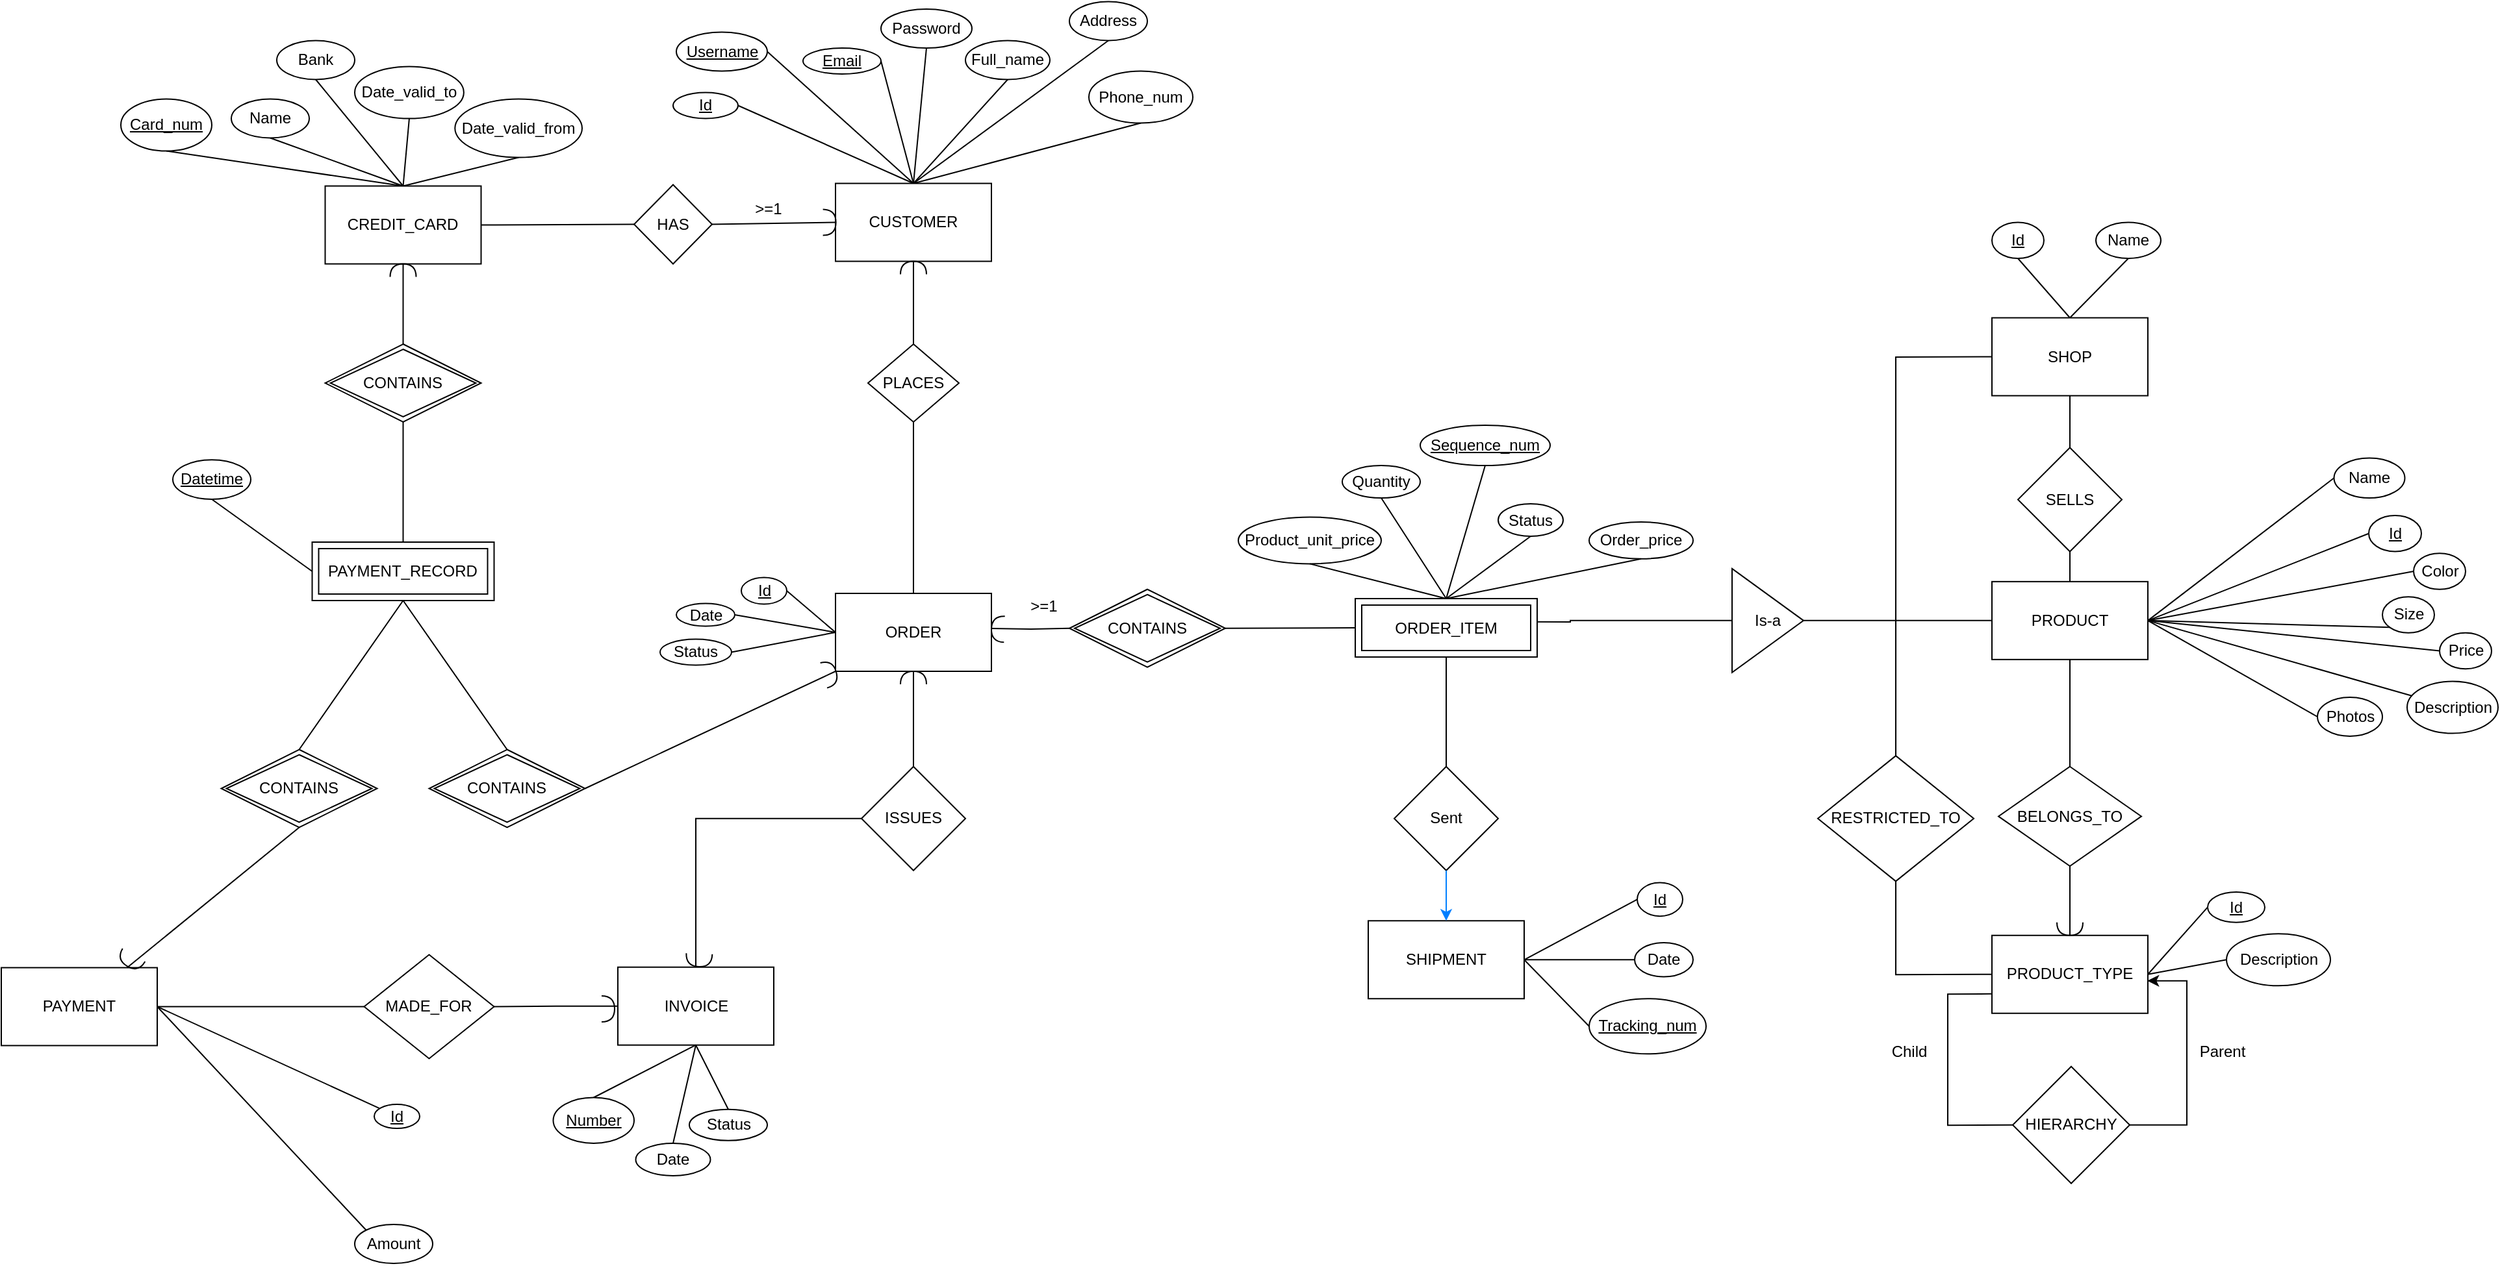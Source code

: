 <mxfile version="15.1.0" type="github">
  <diagram name="Page-1" id="e7e014a7-5840-1c2e-5031-d8a46d1fe8dd">
    <mxGraphModel dx="2207" dy="547" grid="1" gridSize="10" guides="1" tooltips="1" connect="1" arrows="1" fold="1" page="1" pageScale="1" pageWidth="1169" pageHeight="826" background="none" math="0" shadow="0">
      <root>
        <mxCell id="0" />
        <mxCell id="1" parent="0" />
        <mxCell id="rf6OLHSVhCsBGT3hQJzp-183" style="edgeStyle=none;orthogonalLoop=1;jettySize=auto;html=1;exitX=0.5;exitY=0;exitDx=0;exitDy=0;entryX=0.5;entryY=1;entryDx=0;entryDy=0;endArrow=none;" parent="1" source="rf6OLHSVhCsBGT3hQJzp-190" target="rf6OLHSVhCsBGT3hQJzp-280" edge="1">
          <mxGeometry relative="1" as="geometry" />
        </mxCell>
        <mxCell id="rf6OLHSVhCsBGT3hQJzp-184" style="edgeStyle=none;orthogonalLoop=1;jettySize=auto;html=1;exitX=0.5;exitY=0;exitDx=0;exitDy=0;entryX=0.5;entryY=1;entryDx=0;entryDy=0;endArrow=none;" parent="1" source="rf6OLHSVhCsBGT3hQJzp-190" target="rf6OLHSVhCsBGT3hQJzp-281" edge="1">
          <mxGeometry relative="1" as="geometry" />
        </mxCell>
        <mxCell id="rf6OLHSVhCsBGT3hQJzp-185" style="edgeStyle=none;orthogonalLoop=1;jettySize=auto;html=1;exitX=0.5;exitY=0;exitDx=0;exitDy=0;entryX=1;entryY=0.5;entryDx=0;entryDy=0;endArrow=none;" parent="1" source="rf6OLHSVhCsBGT3hQJzp-190" target="rf6OLHSVhCsBGT3hQJzp-223" edge="1">
          <mxGeometry relative="1" as="geometry" />
        </mxCell>
        <mxCell id="rf6OLHSVhCsBGT3hQJzp-186" style="edgeStyle=none;orthogonalLoop=1;jettySize=auto;html=1;exitX=0.5;exitY=0;exitDx=0;exitDy=0;entryX=1;entryY=0.5;entryDx=0;entryDy=0;endArrow=none;" parent="1" source="rf6OLHSVhCsBGT3hQJzp-190" target="rf6OLHSVhCsBGT3hQJzp-222" edge="1">
          <mxGeometry relative="1" as="geometry" />
        </mxCell>
        <mxCell id="rf6OLHSVhCsBGT3hQJzp-187" style="edgeStyle=none;orthogonalLoop=1;jettySize=auto;html=1;exitX=0.5;exitY=0;exitDx=0;exitDy=0;entryX=0.5;entryY=1;entryDx=0;entryDy=0;endArrow=none;" parent="1" source="rf6OLHSVhCsBGT3hQJzp-190" target="rf6OLHSVhCsBGT3hQJzp-282" edge="1">
          <mxGeometry relative="1" as="geometry" />
        </mxCell>
        <mxCell id="rf6OLHSVhCsBGT3hQJzp-188" style="edgeStyle=none;orthogonalLoop=1;jettySize=auto;html=1;exitX=0.5;exitY=0;exitDx=0;exitDy=0;entryX=1;entryY=0.5;entryDx=0;entryDy=0;endArrow=none;" parent="1" source="rf6OLHSVhCsBGT3hQJzp-190" target="rf6OLHSVhCsBGT3hQJzp-198" edge="1">
          <mxGeometry relative="1" as="geometry" />
        </mxCell>
        <mxCell id="rf6OLHSVhCsBGT3hQJzp-189" style="edgeStyle=none;orthogonalLoop=1;jettySize=auto;html=1;exitX=0.5;exitY=0;exitDx=0;exitDy=0;entryX=0.5;entryY=1;entryDx=0;entryDy=0;endArrow=none;" parent="1" source="rf6OLHSVhCsBGT3hQJzp-190" target="rf6OLHSVhCsBGT3hQJzp-279" edge="1">
          <mxGeometry relative="1" as="geometry" />
        </mxCell>
        <mxCell id="rf6OLHSVhCsBGT3hQJzp-190" value="CUSTOMER" style="rounded=0;whiteSpace=wrap;html=1;" parent="1" vertex="1">
          <mxGeometry x="-40" y="164.25" width="120" height="60" as="geometry" />
        </mxCell>
        <mxCell id="rf6OLHSVhCsBGT3hQJzp-191" style="edgeStyle=none;orthogonalLoop=1;jettySize=auto;html=1;exitX=0;exitY=0.5;exitDx=0;exitDy=0;entryX=1;entryY=0.5;entryDx=0;entryDy=0;endArrow=none;" parent="1" source="rf6OLHSVhCsBGT3hQJzp-192" target="rf6OLHSVhCsBGT3hQJzp-197" edge="1">
          <mxGeometry relative="1" as="geometry" />
        </mxCell>
        <mxCell id="rf6OLHSVhCsBGT3hQJzp-192" value="HAS" style="rhombus;whiteSpace=wrap;html=1;" parent="1" vertex="1">
          <mxGeometry x="-195" y="165.25" width="60" height="61" as="geometry" />
        </mxCell>
        <mxCell id="rf6OLHSVhCsBGT3hQJzp-193" style="edgeStyle=none;orthogonalLoop=1;jettySize=auto;html=1;exitX=0.5;exitY=0;exitDx=0;exitDy=0;entryX=0.5;entryY=1;entryDx=0;entryDy=0;endArrow=none;" parent="1" source="rf6OLHSVhCsBGT3hQJzp-197" target="rf6OLHSVhCsBGT3hQJzp-225" edge="1">
          <mxGeometry relative="1" as="geometry" />
        </mxCell>
        <mxCell id="rf6OLHSVhCsBGT3hQJzp-194" style="edgeStyle=none;orthogonalLoop=1;jettySize=auto;html=1;exitX=0.5;exitY=0;exitDx=0;exitDy=0;entryX=0.5;entryY=1;entryDx=0;entryDy=0;endArrow=none;" parent="1" source="rf6OLHSVhCsBGT3hQJzp-197" target="rf6OLHSVhCsBGT3hQJzp-224" edge="1">
          <mxGeometry relative="1" as="geometry" />
        </mxCell>
        <mxCell id="rf6OLHSVhCsBGT3hQJzp-195" style="edgeStyle=none;orthogonalLoop=1;jettySize=auto;html=1;exitX=0.5;exitY=0;exitDx=0;exitDy=0;entryX=0.5;entryY=1;entryDx=0;entryDy=0;endArrow=none;" parent="1" source="rf6OLHSVhCsBGT3hQJzp-197" target="rf6OLHSVhCsBGT3hQJzp-346" edge="1">
          <mxGeometry relative="1" as="geometry" />
        </mxCell>
        <mxCell id="rf6OLHSVhCsBGT3hQJzp-197" value="CREDIT_CARD" style="rounded=0;whiteSpace=wrap;html=1;" parent="1" vertex="1">
          <mxGeometry x="-432.75" y="166.25" width="120" height="60" as="geometry" />
        </mxCell>
        <mxCell id="rf6OLHSVhCsBGT3hQJzp-198" value="&lt;u&gt;Id&lt;/u&gt;" style="ellipse;whiteSpace=wrap;html=1;" parent="1" vertex="1">
          <mxGeometry x="-165" y="94.25" width="50" height="20" as="geometry" />
        </mxCell>
        <mxCell id="rf6OLHSVhCsBGT3hQJzp-199" style="edgeStyle=none;orthogonalLoop=1;jettySize=auto;html=1;exitX=1;exitY=0.5;exitDx=0;exitDy=0;entryX=0;entryY=0.5;entryDx=0;entryDy=0;endArrow=none;" parent="1" source="rf6OLHSVhCsBGT3hQJzp-202" target="rf6OLHSVhCsBGT3hQJzp-291" edge="1">
          <mxGeometry relative="1" as="geometry" />
        </mxCell>
        <mxCell id="rf6OLHSVhCsBGT3hQJzp-200" style="edgeStyle=none;rounded=0;orthogonalLoop=1;jettySize=auto;html=1;exitX=0.5;exitY=1;exitDx=0;exitDy=0;entryX=0.5;entryY=0;entryDx=0;entryDy=0;endArrow=none;" parent="1" source="rf6OLHSVhCsBGT3hQJzp-202" target="rf6OLHSVhCsBGT3hQJzp-210" edge="1">
          <mxGeometry relative="1" as="geometry" />
        </mxCell>
        <mxCell id="rf6OLHSVhCsBGT3hQJzp-202" value="PRODUCT" style="rounded=0;whiteSpace=wrap;html=1;" parent="1" vertex="1">
          <mxGeometry x="850" y="470.92" width="120" height="60" as="geometry" />
        </mxCell>
        <mxCell id="rf6OLHSVhCsBGT3hQJzp-203" style="edgeStyle=none;rounded=0;orthogonalLoop=1;jettySize=auto;html=1;exitX=0;exitY=0.5;exitDx=0;exitDy=0;entryX=0.5;entryY=0;entryDx=0;entryDy=0;endArrow=none;" parent="1" source="rf6OLHSVhCsBGT3hQJzp-206" target="rf6OLHSVhCsBGT3hQJzp-220" edge="1">
          <mxGeometry relative="1" as="geometry">
            <Array as="points">
              <mxPoint x="776" y="298" />
            </Array>
          </mxGeometry>
        </mxCell>
        <mxCell id="rf6OLHSVhCsBGT3hQJzp-204" style="edgeStyle=none;rounded=0;orthogonalLoop=1;jettySize=auto;html=1;exitX=0.5;exitY=0;exitDx=0;exitDy=0;entryX=0.5;entryY=1;entryDx=0;entryDy=0;endArrow=none;" parent="1" source="rf6OLHSVhCsBGT3hQJzp-206" target="rf6OLHSVhCsBGT3hQJzp-226" edge="1">
          <mxGeometry relative="1" as="geometry" />
        </mxCell>
        <mxCell id="rf6OLHSVhCsBGT3hQJzp-205" style="edgeStyle=none;rounded=0;orthogonalLoop=1;jettySize=auto;html=1;exitX=0.5;exitY=0;exitDx=0;exitDy=0;entryX=0.5;entryY=1;entryDx=0;entryDy=0;endArrow=none;" parent="1" source="rf6OLHSVhCsBGT3hQJzp-206" target="rf6OLHSVhCsBGT3hQJzp-290" edge="1">
          <mxGeometry relative="1" as="geometry" />
        </mxCell>
        <mxCell id="rf6OLHSVhCsBGT3hQJzp-206" value="SHOP" style="rounded=0;whiteSpace=wrap;html=1;" parent="1" vertex="1">
          <mxGeometry x="850" y="267.75" width="120" height="60" as="geometry" />
        </mxCell>
        <mxCell id="rf6OLHSVhCsBGT3hQJzp-207" value="SELLS" style="rhombus;whiteSpace=wrap;html=1;" parent="1" vertex="1">
          <mxGeometry x="870" y="367.75" width="80" height="80" as="geometry" />
        </mxCell>
        <mxCell id="rf6OLHSVhCsBGT3hQJzp-208" value="" style="endArrow=none;html=1;entryX=0.5;entryY=1;entryDx=0;entryDy=0;exitX=0.5;exitY=0;exitDx=0;exitDy=0;" parent="1" source="rf6OLHSVhCsBGT3hQJzp-207" target="rf6OLHSVhCsBGT3hQJzp-206" edge="1">
          <mxGeometry width="50" height="50" relative="1" as="geometry">
            <mxPoint x="890" y="357.75" as="sourcePoint" />
            <mxPoint x="940" y="307.75" as="targetPoint" />
          </mxGeometry>
        </mxCell>
        <mxCell id="rf6OLHSVhCsBGT3hQJzp-209" value="" style="endArrow=none;html=1;entryX=0.5;entryY=1;entryDx=0;entryDy=0;exitX=0.5;exitY=0;exitDx=0;exitDy=0;" parent="1" source="rf6OLHSVhCsBGT3hQJzp-202" target="rf6OLHSVhCsBGT3hQJzp-207" edge="1">
          <mxGeometry width="50" height="50" relative="1" as="geometry">
            <mxPoint x="900" y="477.75" as="sourcePoint" />
            <mxPoint x="950" y="427.75" as="targetPoint" />
          </mxGeometry>
        </mxCell>
        <mxCell id="rf6OLHSVhCsBGT3hQJzp-210" value="&lt;font&gt;BELONGS_TO&lt;/font&gt;" style="rhombus;whiteSpace=wrap;html=1;" parent="1" vertex="1">
          <mxGeometry x="855" y="613.38" width="110" height="76.62" as="geometry" />
        </mxCell>
        <mxCell id="rf6OLHSVhCsBGT3hQJzp-211" style="edgeStyle=none;rounded=0;orthogonalLoop=1;jettySize=auto;html=1;exitX=1;exitY=0.5;exitDx=0;exitDy=0;entryX=0;entryY=0.5;entryDx=0;entryDy=0;endArrow=none;" parent="1" source="rf6OLHSVhCsBGT3hQJzp-213" target="rf6OLHSVhCsBGT3hQJzp-237" edge="1">
          <mxGeometry relative="1" as="geometry" />
        </mxCell>
        <mxCell id="rf6OLHSVhCsBGT3hQJzp-212" style="edgeStyle=none;rounded=0;orthogonalLoop=1;jettySize=auto;html=1;exitX=1;exitY=0.5;exitDx=0;exitDy=0;entryX=0;entryY=0.5;entryDx=0;entryDy=0;endArrow=none;" parent="1" source="rf6OLHSVhCsBGT3hQJzp-213" target="rf6OLHSVhCsBGT3hQJzp-238" edge="1">
          <mxGeometry relative="1" as="geometry" />
        </mxCell>
        <mxCell id="rf6OLHSVhCsBGT3hQJzp-213" value="PRODUCT_TYPE" style="rounded=0;whiteSpace=wrap;html=1;" parent="1" vertex="1">
          <mxGeometry x="850" y="743.38" width="120" height="60" as="geometry" />
        </mxCell>
        <mxCell id="rf6OLHSVhCsBGT3hQJzp-214" style="edgeStyle=none;rounded=0;orthogonalLoop=1;jettySize=auto;html=1;exitX=0;exitY=0.5;exitDx=0;exitDy=0;entryX=0;entryY=0.75;entryDx=0;entryDy=0;endArrow=none;" parent="1" source="rf6OLHSVhCsBGT3hQJzp-216" target="rf6OLHSVhCsBGT3hQJzp-213" edge="1">
          <mxGeometry relative="1" as="geometry">
            <Array as="points">
              <mxPoint x="816" y="889.63" />
              <mxPoint x="816" y="788.63" />
            </Array>
          </mxGeometry>
        </mxCell>
        <mxCell id="rf6OLHSVhCsBGT3hQJzp-215" style="edgeStyle=orthogonalEdgeStyle;rounded=0;orthogonalLoop=1;jettySize=auto;html=1;exitX=1;exitY=0.5;exitDx=0;exitDy=0;entryX=0.997;entryY=0.583;entryDx=0;entryDy=0;entryPerimeter=0;" parent="1" source="rf6OLHSVhCsBGT3hQJzp-216" target="rf6OLHSVhCsBGT3hQJzp-213" edge="1">
          <mxGeometry relative="1" as="geometry">
            <mxPoint x="1010" y="780" as="targetPoint" />
            <Array as="points">
              <mxPoint x="1000" y="889" />
              <mxPoint x="1000" y="778" />
            </Array>
          </mxGeometry>
        </mxCell>
        <mxCell id="rf6OLHSVhCsBGT3hQJzp-216" value="&lt;font&gt;HIERARCHY&lt;/font&gt;" style="rhombus;whiteSpace=wrap;html=1;" parent="1" vertex="1">
          <mxGeometry x="866" y="844.38" width="90" height="90" as="geometry" />
        </mxCell>
        <mxCell id="rf6OLHSVhCsBGT3hQJzp-217" value="Child" style="text;html=1;align=center;verticalAlign=middle;resizable=0;points=[];autosize=1;strokeColor=none;fillColor=none;" parent="1" vertex="1">
          <mxGeometry x="766" y="823.38" width="40" height="20" as="geometry" />
        </mxCell>
        <mxCell id="rf6OLHSVhCsBGT3hQJzp-218" value="Parent&lt;br&gt;" style="text;html=1;align=center;verticalAlign=middle;resizable=0;points=[];autosize=1;strokeColor=none;fillColor=none;" parent="1" vertex="1">
          <mxGeometry x="1002" y="823.38" width="50" height="20" as="geometry" />
        </mxCell>
        <mxCell id="rf6OLHSVhCsBGT3hQJzp-219" style="edgeStyle=none;rounded=0;orthogonalLoop=1;jettySize=auto;html=1;exitX=0.5;exitY=1;exitDx=0;exitDy=0;entryX=0;entryY=0.5;entryDx=0;entryDy=0;endArrow=none;" parent="1" source="rf6OLHSVhCsBGT3hQJzp-220" target="rf6OLHSVhCsBGT3hQJzp-213" edge="1">
          <mxGeometry relative="1" as="geometry">
            <Array as="points">
              <mxPoint x="776" y="773.63" />
            </Array>
          </mxGeometry>
        </mxCell>
        <mxCell id="rf6OLHSVhCsBGT3hQJzp-220" value="RESTRICTED_TO" style="rhombus;whiteSpace=wrap;html=1;" parent="1" vertex="1">
          <mxGeometry x="716" y="605.07" width="120" height="96.62" as="geometry" />
        </mxCell>
        <mxCell id="rf6OLHSVhCsBGT3hQJzp-221" value="&amp;gt;=1&lt;br&gt;" style="text;html=1;align=center;verticalAlign=middle;resizable=0;points=[];autosize=1;strokeColor=none;fillColor=none;" parent="1" vertex="1">
          <mxGeometry x="-112.5" y="174.25" width="40" height="20" as="geometry" />
        </mxCell>
        <mxCell id="rf6OLHSVhCsBGT3hQJzp-222" value="&lt;u&gt;Username&lt;/u&gt;" style="ellipse;whiteSpace=wrap;html=1;" parent="1" vertex="1">
          <mxGeometry x="-162.5" y="47.75" width="70" height="30" as="geometry" />
        </mxCell>
        <mxCell id="rf6OLHSVhCsBGT3hQJzp-223" value="&lt;u&gt;Email&lt;/u&gt;" style="ellipse;whiteSpace=wrap;html=1;" parent="1" vertex="1">
          <mxGeometry x="-65" y="60" width="60" height="20" as="geometry" />
        </mxCell>
        <mxCell id="rf6OLHSVhCsBGT3hQJzp-224" value="&lt;u&gt;Card_num&lt;/u&gt;" style="ellipse;whiteSpace=wrap;html=1;" parent="1" vertex="1">
          <mxGeometry x="-590" y="99.25" width="70" height="40" as="geometry" />
        </mxCell>
        <mxCell id="rf6OLHSVhCsBGT3hQJzp-225" value="Name" style="ellipse;whiteSpace=wrap;html=1;" parent="1" vertex="1">
          <mxGeometry x="-505" y="99.25" width="60" height="30" as="geometry" />
        </mxCell>
        <mxCell id="rf6OLHSVhCsBGT3hQJzp-226" value="&lt;u&gt;Id&lt;/u&gt;" style="ellipse;whiteSpace=wrap;html=1;rounded=0;" parent="1" vertex="1">
          <mxGeometry x="850" y="194.25" width="40" height="27.75" as="geometry" />
        </mxCell>
        <mxCell id="rf6OLHSVhCsBGT3hQJzp-227" value="Name" style="ellipse;whiteSpace=wrap;html=1;" parent="1" vertex="1">
          <mxGeometry x="1113.25" y="375.75" width="54.5" height="30.75" as="geometry" />
        </mxCell>
        <mxCell id="rf6OLHSVhCsBGT3hQJzp-228" value="Color" style="ellipse;whiteSpace=wrap;html=1;" parent="1" vertex="1">
          <mxGeometry x="1174.5" y="449.12" width="40" height="27.75" as="geometry" />
        </mxCell>
        <mxCell id="rf6OLHSVhCsBGT3hQJzp-229" value="Description" style="ellipse;whiteSpace=wrap;html=1;" parent="1" vertex="1">
          <mxGeometry x="1169.5" y="547.75" width="70" height="40" as="geometry" />
        </mxCell>
        <mxCell id="rf6OLHSVhCsBGT3hQJzp-230" value="Size" style="ellipse;whiteSpace=wrap;html=1;" parent="1" vertex="1">
          <mxGeometry x="1150.5" y="482.62" width="40" height="27.75" as="geometry" />
        </mxCell>
        <mxCell id="rf6OLHSVhCsBGT3hQJzp-231" value="&lt;u&gt;Id&lt;/u&gt;" style="ellipse;whiteSpace=wrap;html=1;" parent="1" vertex="1">
          <mxGeometry x="1140" y="420" width="40.5" height="27.75" as="geometry" />
        </mxCell>
        <mxCell id="rf6OLHSVhCsBGT3hQJzp-232" value="" style="endArrow=none;html=1;entryX=0;entryY=0.5;entryDx=0;entryDy=0;exitX=1;exitY=0.5;exitDx=0;exitDy=0;" parent="1" source="rf6OLHSVhCsBGT3hQJzp-202" target="rf6OLHSVhCsBGT3hQJzp-227" edge="1">
          <mxGeometry width="50" height="50" relative="1" as="geometry">
            <mxPoint x="930" y="497.75" as="sourcePoint" />
            <mxPoint x="980" y="447.75" as="targetPoint" />
          </mxGeometry>
        </mxCell>
        <mxCell id="rf6OLHSVhCsBGT3hQJzp-233" value="" style="endArrow=none;html=1;exitX=1;exitY=0.5;exitDx=0;exitDy=0;entryX=0;entryY=0.5;entryDx=0;entryDy=0;" parent="1" source="rf6OLHSVhCsBGT3hQJzp-202" target="rf6OLHSVhCsBGT3hQJzp-231" edge="1">
          <mxGeometry width="50" height="50" relative="1" as="geometry">
            <mxPoint x="1030" y="517.75" as="sourcePoint" />
            <mxPoint x="1080" y="467.75" as="targetPoint" />
          </mxGeometry>
        </mxCell>
        <mxCell id="rf6OLHSVhCsBGT3hQJzp-234" value="" style="endArrow=none;html=1;entryX=0;entryY=0.5;entryDx=0;entryDy=0;exitX=1;exitY=0.5;exitDx=0;exitDy=0;" parent="1" source="rf6OLHSVhCsBGT3hQJzp-202" target="rf6OLHSVhCsBGT3hQJzp-228" edge="1">
          <mxGeometry width="50" height="50" relative="1" as="geometry">
            <mxPoint x="970" y="507.75" as="sourcePoint" />
            <mxPoint x="1120" y="417.75" as="targetPoint" />
          </mxGeometry>
        </mxCell>
        <mxCell id="rf6OLHSVhCsBGT3hQJzp-235" value="" style="endArrow=none;html=1;entryX=0;entryY=1;entryDx=0;entryDy=0;exitX=1;exitY=0.5;exitDx=0;exitDy=0;" parent="1" source="rf6OLHSVhCsBGT3hQJzp-202" target="rf6OLHSVhCsBGT3hQJzp-230" edge="1">
          <mxGeometry width="50" height="50" relative="1" as="geometry">
            <mxPoint x="980" y="517.75" as="sourcePoint" />
            <mxPoint x="1080" y="482.75" as="targetPoint" />
          </mxGeometry>
        </mxCell>
        <mxCell id="rf6OLHSVhCsBGT3hQJzp-236" value="" style="endArrow=none;html=1;exitX=1;exitY=0.5;exitDx=0;exitDy=0;" parent="1" source="rf6OLHSVhCsBGT3hQJzp-202" target="rf6OLHSVhCsBGT3hQJzp-229" edge="1">
          <mxGeometry width="50" height="50" relative="1" as="geometry">
            <mxPoint x="980" y="507.75" as="sourcePoint" />
            <mxPoint x="1147.322" y="483.357" as="targetPoint" />
          </mxGeometry>
        </mxCell>
        <mxCell id="rf6OLHSVhCsBGT3hQJzp-237" value="&lt;u&gt;Id&lt;/u&gt;" style="ellipse;whiteSpace=wrap;html=1;" parent="1" vertex="1">
          <mxGeometry x="1016" y="710" width="44" height="23.38" as="geometry" />
        </mxCell>
        <mxCell id="rf6OLHSVhCsBGT3hQJzp-238" value="Description" style="ellipse;whiteSpace=wrap;html=1;" parent="1" vertex="1">
          <mxGeometry x="1030.5" y="742.13" width="80" height="40" as="geometry" />
        </mxCell>
        <mxCell id="rf6OLHSVhCsBGT3hQJzp-239" value="Photos" style="ellipse;whiteSpace=wrap;html=1;" parent="1" vertex="1">
          <mxGeometry x="1100.5" y="560" width="50" height="30" as="geometry" />
        </mxCell>
        <mxCell id="rf6OLHSVhCsBGT3hQJzp-240" value="" style="endArrow=none;html=1;exitX=1;exitY=0.5;exitDx=0;exitDy=0;entryX=0;entryY=0.5;entryDx=0;entryDy=0;" parent="1" source="rf6OLHSVhCsBGT3hQJzp-202" target="rf6OLHSVhCsBGT3hQJzp-239" edge="1">
          <mxGeometry width="50" height="50" relative="1" as="geometry">
            <mxPoint x="980" y="517.75" as="sourcePoint" />
            <mxPoint x="1130" y="517.75" as="targetPoint" />
          </mxGeometry>
        </mxCell>
        <mxCell id="rf6OLHSVhCsBGT3hQJzp-241" style="edgeStyle=orthogonalEdgeStyle;rounded=0;orthogonalLoop=1;jettySize=auto;html=1;endArrow=none;endFill=0;" parent="1" target="rf6OLHSVhCsBGT3hQJzp-339" edge="1">
          <mxGeometry relative="1" as="geometry">
            <mxPoint x="80" y="507" as="sourcePoint" />
          </mxGeometry>
        </mxCell>
        <mxCell id="rf6OLHSVhCsBGT3hQJzp-242" style="edgeStyle=none;orthogonalLoop=1;jettySize=auto;html=1;exitX=0;exitY=0.5;exitDx=0;exitDy=0;entryX=1;entryY=0.5;entryDx=0;entryDy=0;endArrow=none;" parent="1" source="rf6OLHSVhCsBGT3hQJzp-244" target="rf6OLHSVhCsBGT3hQJzp-354" edge="1">
          <mxGeometry relative="1" as="geometry" />
        </mxCell>
        <mxCell id="rf6OLHSVhCsBGT3hQJzp-244" value="ORDER" style="rounded=0;whiteSpace=wrap;html=1;" parent="1" vertex="1">
          <mxGeometry x="-40" y="480" width="120" height="60" as="geometry" />
        </mxCell>
        <mxCell id="rf6OLHSVhCsBGT3hQJzp-245" value="PLACES" style="rhombus;whiteSpace=wrap;html=1;" parent="1" vertex="1">
          <mxGeometry x="-15" y="288" width="70" height="60" as="geometry" />
        </mxCell>
        <mxCell id="rf6OLHSVhCsBGT3hQJzp-246" value="" style="endArrow=none;html=1;exitX=0.5;exitY=0;exitDx=0;exitDy=0;entryX=0.5;entryY=1;entryDx=0;entryDy=0;" parent="1" source="rf6OLHSVhCsBGT3hQJzp-244" target="rf6OLHSVhCsBGT3hQJzp-245" edge="1">
          <mxGeometry width="50" height="50" relative="1" as="geometry">
            <mxPoint y="530" as="sourcePoint" />
            <mxPoint x="50" y="480" as="targetPoint" />
          </mxGeometry>
        </mxCell>
        <mxCell id="rf6OLHSVhCsBGT3hQJzp-247" value="Status" style="ellipse;whiteSpace=wrap;html=1;" parent="1" vertex="1">
          <mxGeometry x="-175" y="515.25" width="55" height="20" as="geometry" />
        </mxCell>
        <mxCell id="rf6OLHSVhCsBGT3hQJzp-248" value="" style="endArrow=none;html=1;entryX=1;entryY=0.5;entryDx=0;entryDy=0;exitX=0;exitY=0.5;exitDx=0;exitDy=0;" parent="1" source="rf6OLHSVhCsBGT3hQJzp-244" target="rf6OLHSVhCsBGT3hQJzp-247" edge="1">
          <mxGeometry width="50" height="50" relative="1" as="geometry">
            <mxPoint x="-130" y="630" as="sourcePoint" />
            <mxPoint x="-80" y="580" as="targetPoint" />
          </mxGeometry>
        </mxCell>
        <mxCell id="rf6OLHSVhCsBGT3hQJzp-249" value="&lt;u&gt;Sequence_num&lt;/u&gt;" style="ellipse;whiteSpace=wrap;html=1;" parent="1" vertex="1">
          <mxGeometry x="410" y="350.5" width="100" height="31" as="geometry" />
        </mxCell>
        <mxCell id="rf6OLHSVhCsBGT3hQJzp-250" style="edgeStyle=orthogonalEdgeStyle;rounded=0;orthogonalLoop=1;jettySize=auto;html=1;exitX=1;exitY=0.5;exitDx=0;exitDy=0;endArrow=none;endFill=0;" parent="1" target="rf6OLHSVhCsBGT3hQJzp-253" edge="1">
          <mxGeometry relative="1" as="geometry">
            <mxPoint x="400" y="501.5" as="sourcePoint" />
          </mxGeometry>
        </mxCell>
        <mxCell id="rf6OLHSVhCsBGT3hQJzp-251" value="Order_price" style="ellipse;whiteSpace=wrap;html=1;fillColor=#FFFFFF;" parent="1" vertex="1">
          <mxGeometry x="540" y="425" width="80" height="28.38" as="geometry" />
        </mxCell>
        <mxCell id="rf6OLHSVhCsBGT3hQJzp-252" style="edgeStyle=none;rounded=0;orthogonalLoop=1;jettySize=auto;html=1;exitX=1;exitY=0.5;exitDx=0;exitDy=0;entryX=0;entryY=0.5;entryDx=0;entryDy=0;endArrow=none;" parent="1" source="rf6OLHSVhCsBGT3hQJzp-253" target="rf6OLHSVhCsBGT3hQJzp-202" edge="1">
          <mxGeometry relative="1" as="geometry" />
        </mxCell>
        <mxCell id="rf6OLHSVhCsBGT3hQJzp-253" value="Is-a" style="triangle;whiteSpace=wrap;html=1;strokeColor=#000000;fillColor=#FFFFFF;" parent="1" vertex="1">
          <mxGeometry x="650" y="460.92" width="55" height="80" as="geometry" />
        </mxCell>
        <mxCell id="rf6OLHSVhCsBGT3hQJzp-254" value="ISSUES" style="rhombus;whiteSpace=wrap;html=1;rounded=0;" parent="1" vertex="1">
          <mxGeometry x="-20" y="613.38" width="80" height="80" as="geometry" />
        </mxCell>
        <mxCell id="rf6OLHSVhCsBGT3hQJzp-255" style="edgeStyle=none;orthogonalLoop=1;jettySize=auto;html=1;exitX=0.5;exitY=1;exitDx=0;exitDy=0;entryX=0.5;entryY=0;entryDx=0;entryDy=0;endArrow=none;" parent="1" source="rf6OLHSVhCsBGT3hQJzp-257" target="rf6OLHSVhCsBGT3hQJzp-264" edge="1">
          <mxGeometry relative="1" as="geometry" />
        </mxCell>
        <mxCell id="rf6OLHSVhCsBGT3hQJzp-256" style="edgeStyle=none;rounded=0;orthogonalLoop=1;jettySize=auto;html=1;exitX=0.5;exitY=1;exitDx=0;exitDy=0;entryX=0.5;entryY=0;entryDx=0;entryDy=0;endArrow=none;" parent="1" source="rf6OLHSVhCsBGT3hQJzp-257" target="rf6OLHSVhCsBGT3hQJzp-263" edge="1">
          <mxGeometry relative="1" as="geometry" />
        </mxCell>
        <mxCell id="rf6OLHSVhCsBGT3hQJzp-257" value="INVOICE" style="whiteSpace=wrap;html=1;rounded=0;" parent="1" vertex="1">
          <mxGeometry x="-207.5" y="767.85" width="120" height="60" as="geometry" />
        </mxCell>
        <mxCell id="rf6OLHSVhCsBGT3hQJzp-258" style="edgeStyle=none;rounded=0;orthogonalLoop=1;jettySize=auto;html=1;exitX=0.5;exitY=0;exitDx=0;exitDy=0;entryX=0.5;entryY=1;entryDx=0;entryDy=0;endArrow=none;" parent="1" source="rf6OLHSVhCsBGT3hQJzp-259" target="rf6OLHSVhCsBGT3hQJzp-257" edge="1">
          <mxGeometry relative="1" as="geometry" />
        </mxCell>
        <mxCell id="rf6OLHSVhCsBGT3hQJzp-259" value="&lt;u&gt;Number&lt;/u&gt;" style="ellipse;whiteSpace=wrap;html=1;rounded=0;" parent="1" vertex="1">
          <mxGeometry x="-257.25" y="868.25" width="62.25" height="35.25" as="geometry" />
        </mxCell>
        <mxCell id="rf6OLHSVhCsBGT3hQJzp-260" value="" style="rounded=0;orthogonalLoop=1;jettySize=auto;html=1;endArrow=none;endFill=0;exitX=1;exitY=0.5;exitDx=0;exitDy=0;" parent="1" source="rf6OLHSVhCsBGT3hQJzp-328" target="rf6OLHSVhCsBGT3hQJzp-265" edge="1">
          <mxGeometry relative="1" as="geometry" />
        </mxCell>
        <mxCell id="rf6OLHSVhCsBGT3hQJzp-261" style="rounded=0;orthogonalLoop=1;jettySize=auto;html=1;exitX=1;exitY=0.5;exitDx=0;exitDy=0;entryX=0;entryY=0;entryDx=0;entryDy=0;endArrow=none;endFill=0;" parent="1" source="rf6OLHSVhCsBGT3hQJzp-328" target="rf6OLHSVhCsBGT3hQJzp-274" edge="1">
          <mxGeometry relative="1" as="geometry" />
        </mxCell>
        <mxCell id="rf6OLHSVhCsBGT3hQJzp-263" value="Status" style="ellipse;whiteSpace=wrap;html=1;rounded=0;" parent="1" vertex="1">
          <mxGeometry x="-152.5" y="877.38" width="60" height="24" as="geometry" />
        </mxCell>
        <mxCell id="rf6OLHSVhCsBGT3hQJzp-264" value="Date" style="ellipse;whiteSpace=wrap;html=1;rounded=0;" parent="1" vertex="1">
          <mxGeometry x="-193.75" y="903.5" width="57.5" height="25" as="geometry" />
        </mxCell>
        <mxCell id="rf6OLHSVhCsBGT3hQJzp-265" value="&lt;u&gt;Id&lt;/u&gt;" style="ellipse;whiteSpace=wrap;html=1;rounded=0;fillColor=#FFFFFF;" parent="1" vertex="1">
          <mxGeometry x="-395" y="873.49" width="35" height="18.5" as="geometry" />
        </mxCell>
        <mxCell id="rf6OLHSVhCsBGT3hQJzp-266" value="" style="edgeStyle=orthogonalEdgeStyle;rounded=0;orthogonalLoop=1;jettySize=auto;html=1;endArrow=none;endFill=0;" parent="1" source="rf6OLHSVhCsBGT3hQJzp-267" target="rf6OLHSVhCsBGT3hQJzp-328" edge="1">
          <mxGeometry relative="1" as="geometry" />
        </mxCell>
        <mxCell id="rf6OLHSVhCsBGT3hQJzp-267" value="&lt;font&gt;MADE_FOR&lt;/font&gt;" style="rhombus;whiteSpace=wrap;html=1;rounded=0;" parent="1" vertex="1">
          <mxGeometry x="-402.75" y="758.24" width="100" height="80" as="geometry" />
        </mxCell>
        <mxCell id="rf6OLHSVhCsBGT3hQJzp-268" style="edgeStyle=none;orthogonalLoop=1;jettySize=auto;html=1;exitX=1;exitY=0.5;exitDx=0;exitDy=0;entryX=0;entryY=0.5;entryDx=0;entryDy=0;endArrow=none;" parent="1" source="rf6OLHSVhCsBGT3hQJzp-271" target="rf6OLHSVhCsBGT3hQJzp-272" edge="1">
          <mxGeometry relative="1" as="geometry" />
        </mxCell>
        <mxCell id="rf6OLHSVhCsBGT3hQJzp-269" style="edgeStyle=none;orthogonalLoop=1;jettySize=auto;html=1;exitX=1;exitY=0.5;exitDx=0;exitDy=0;entryX=0;entryY=0.5;entryDx=0;entryDy=0;endArrow=none;" parent="1" source="rf6OLHSVhCsBGT3hQJzp-271" target="rf6OLHSVhCsBGT3hQJzp-301" edge="1">
          <mxGeometry relative="1" as="geometry">
            <mxPoint x="580" y="764.005" as="targetPoint" />
          </mxGeometry>
        </mxCell>
        <mxCell id="rf6OLHSVhCsBGT3hQJzp-270" style="edgeStyle=none;orthogonalLoop=1;jettySize=auto;html=1;exitX=1;exitY=0.5;exitDx=0;exitDy=0;entryX=0;entryY=0.5;entryDx=0;entryDy=0;endArrow=none;" parent="1" source="rf6OLHSVhCsBGT3hQJzp-271" target="rf6OLHSVhCsBGT3hQJzp-302" edge="1">
          <mxGeometry relative="1" as="geometry" />
        </mxCell>
        <mxCell id="rf6OLHSVhCsBGT3hQJzp-271" value="SHIPMENT" style="rounded=0;whiteSpace=wrap;html=1;strokeColor=#000000;fillColor=#FFFFFF;" parent="1" vertex="1">
          <mxGeometry x="370" y="732.13" width="120" height="60" as="geometry" />
        </mxCell>
        <mxCell id="rf6OLHSVhCsBGT3hQJzp-272" value="&lt;u&gt;Id&lt;/u&gt;" style="ellipse;whiteSpace=wrap;html=1;rounded=0;fillColor=#FFFFFF;" parent="1" vertex="1">
          <mxGeometry x="577" y="702.69" width="35" height="25.88" as="geometry" />
        </mxCell>
        <mxCell id="rf6OLHSVhCsBGT3hQJzp-273" style="edgeStyle=orthogonalEdgeStyle;rounded=0;orthogonalLoop=1;jettySize=auto;html=1;exitX=0;exitY=0.5;exitDx=0;exitDy=0;entryX=0;entryY=0.5;entryDx=0;entryDy=0;endArrow=none;endFill=0;" parent="1" source="rf6OLHSVhCsBGT3hQJzp-265" target="rf6OLHSVhCsBGT3hQJzp-265" edge="1">
          <mxGeometry relative="1" as="geometry" />
        </mxCell>
        <mxCell id="rf6OLHSVhCsBGT3hQJzp-274" value="Amount" style="ellipse;whiteSpace=wrap;html=1;strokeColor=#000000;fillColor=#FFFFFF;" parent="1" vertex="1">
          <mxGeometry x="-410" y="965.99" width="60" height="30" as="geometry" />
        </mxCell>
        <mxCell id="rf6OLHSVhCsBGT3hQJzp-275" style="edgeStyle=none;orthogonalLoop=1;jettySize=auto;html=1;exitX=0.5;exitY=0;exitDx=0;exitDy=0;entryX=0.5;entryY=1;entryDx=0;entryDy=0;endArrow=none;" parent="1" source="rf6OLHSVhCsBGT3hQJzp-278" target="rf6OLHSVhCsBGT3hQJzp-303" edge="1">
          <mxGeometry relative="1" as="geometry" />
        </mxCell>
        <mxCell id="rf6OLHSVhCsBGT3hQJzp-276" style="edgeStyle=none;orthogonalLoop=1;jettySize=auto;html=1;exitX=0.5;exitY=1;exitDx=0;exitDy=0;entryX=0.5;entryY=0;entryDx=0;entryDy=0;endArrow=none;" parent="1" source="rf6OLHSVhCsBGT3hQJzp-278" target="rf6OLHSVhCsBGT3hQJzp-308" edge="1">
          <mxGeometry relative="1" as="geometry" />
        </mxCell>
        <mxCell id="rf6OLHSVhCsBGT3hQJzp-277" style="edgeStyle=none;orthogonalLoop=1;jettySize=auto;html=1;exitX=0.5;exitY=1;exitDx=0;exitDy=0;entryX=0.5;entryY=0;entryDx=0;entryDy=0;endArrow=none;" parent="1" source="rf6OLHSVhCsBGT3hQJzp-278" target="rf6OLHSVhCsBGT3hQJzp-304" edge="1">
          <mxGeometry relative="1" as="geometry" />
        </mxCell>
        <mxCell id="rf6OLHSVhCsBGT3hQJzp-278" value="PAYMENT_RECORD" style="shape=ext;margin=3;double=1;whiteSpace=wrap;html=1;align=center;strokeColor=#000000;fillColor=#FFFFFF;" parent="1" vertex="1">
          <mxGeometry x="-442.75" y="440.5" width="140" height="45" as="geometry" />
        </mxCell>
        <mxCell id="rf6OLHSVhCsBGT3hQJzp-279" value="Password" style="ellipse;whiteSpace=wrap;html=1;" parent="1" vertex="1">
          <mxGeometry x="-5" y="30" width="70" height="30" as="geometry" />
        </mxCell>
        <mxCell id="rf6OLHSVhCsBGT3hQJzp-280" value="Full_name" style="ellipse;whiteSpace=wrap;html=1;" parent="1" vertex="1">
          <mxGeometry x="60" y="54.25" width="65" height="30" as="geometry" />
        </mxCell>
        <mxCell id="rf6OLHSVhCsBGT3hQJzp-281" value="Address" style="ellipse;whiteSpace=wrap;html=1;" parent="1" vertex="1">
          <mxGeometry x="140" y="24.25" width="60" height="30" as="geometry" />
        </mxCell>
        <mxCell id="rf6OLHSVhCsBGT3hQJzp-282" value="Phone_num" style="ellipse;whiteSpace=wrap;html=1;" parent="1" vertex="1">
          <mxGeometry x="155" y="77.75" width="80" height="40" as="geometry" />
        </mxCell>
        <mxCell id="rf6OLHSVhCsBGT3hQJzp-283" value="" style="group;" parent="1" vertex="1" connectable="0">
          <mxGeometry x="10" y="540" width="20" height="10" as="geometry" />
        </mxCell>
        <mxCell id="rf6OLHSVhCsBGT3hQJzp-284" value="" style="edgeStyle=orthogonalEdgeStyle;rounded=0;orthogonalLoop=1;jettySize=auto;html=1;endArrow=none;endFill=0;" parent="rf6OLHSVhCsBGT3hQJzp-283" source="rf6OLHSVhCsBGT3hQJzp-244" target="rf6OLHSVhCsBGT3hQJzp-254" edge="1">
          <mxGeometry relative="1" as="geometry" />
        </mxCell>
        <mxCell id="rf6OLHSVhCsBGT3hQJzp-285" value="" style="shape=requiredInterface;html=1;verticalLabelPosition=bottom;rotation=-90;" parent="rf6OLHSVhCsBGT3hQJzp-283" vertex="1">
          <mxGeometry x="5" y="-5" width="10" height="20" as="geometry" />
        </mxCell>
        <mxCell id="rf6OLHSVhCsBGT3hQJzp-286" value="" style="group;" parent="1" vertex="1" connectable="0">
          <mxGeometry x="10" y="224.25" width="20" height="10" as="geometry" />
        </mxCell>
        <mxCell id="rf6OLHSVhCsBGT3hQJzp-287" value="" style="group;" parent="rf6OLHSVhCsBGT3hQJzp-286" vertex="1" connectable="0">
          <mxGeometry width="20" height="10" as="geometry" />
        </mxCell>
        <mxCell id="rf6OLHSVhCsBGT3hQJzp-288" value="" style="shape=requiredInterface;html=1;verticalLabelPosition=bottom;rotation=-90;" parent="rf6OLHSVhCsBGT3hQJzp-287" vertex="1">
          <mxGeometry x="5" y="-5" width="10" height="20" as="geometry" />
        </mxCell>
        <mxCell id="rf6OLHSVhCsBGT3hQJzp-289" style="edgeStyle=none;orthogonalLoop=1;jettySize=auto;html=1;exitX=1;exitY=0.5;exitDx=0;exitDy=0;exitPerimeter=0;entryX=0.5;entryY=0;entryDx=0;entryDy=0;endArrow=none;" parent="1" source="rf6OLHSVhCsBGT3hQJzp-288" target="rf6OLHSVhCsBGT3hQJzp-245" edge="1">
          <mxGeometry relative="1" as="geometry" />
        </mxCell>
        <mxCell id="rf6OLHSVhCsBGT3hQJzp-290" value="Name" style="ellipse;whiteSpace=wrap;html=1;rounded=0;" parent="1" vertex="1">
          <mxGeometry x="930" y="194.25" width="50" height="27.75" as="geometry" />
        </mxCell>
        <mxCell id="rf6OLHSVhCsBGT3hQJzp-291" value="Price" style="ellipse;whiteSpace=wrap;html=1;" parent="1" vertex="1">
          <mxGeometry x="1194.5" y="510.37" width="40" height="27.75" as="geometry" />
        </mxCell>
        <mxCell id="rf6OLHSVhCsBGT3hQJzp-292" value="" style="group;" parent="1" vertex="1" connectable="0">
          <mxGeometry x="900" y="733.38" width="20" height="10" as="geometry" />
        </mxCell>
        <mxCell id="rf6OLHSVhCsBGT3hQJzp-293" value="" style="endArrow=none;html=1;exitX=0.5;exitY=0;exitDx=0;exitDy=0;entryX=0.5;entryY=1;entryDx=0;entryDy=0;" parent="rf6OLHSVhCsBGT3hQJzp-292" source="rf6OLHSVhCsBGT3hQJzp-213" target="rf6OLHSVhCsBGT3hQJzp-210" edge="1">
          <mxGeometry width="50" height="50" relative="1" as="geometry">
            <mxPoint x="-120" y="20" as="sourcePoint" />
            <mxPoint x="20" y="-20" as="targetPoint" />
          </mxGeometry>
        </mxCell>
        <mxCell id="rf6OLHSVhCsBGT3hQJzp-294" value="" style="shape=requiredInterface;html=1;verticalLabelPosition=bottom;rotation=90;" parent="rf6OLHSVhCsBGT3hQJzp-292" vertex="1">
          <mxGeometry x="5" y="-5" width="10" height="20" as="geometry" />
        </mxCell>
        <mxCell id="rf6OLHSVhCsBGT3hQJzp-295" value="Product_unit_price" style="ellipse;whiteSpace=wrap;html=1;" parent="1" vertex="1">
          <mxGeometry x="270" y="421.19" width="110" height="36" as="geometry" />
        </mxCell>
        <mxCell id="rf6OLHSVhCsBGT3hQJzp-296" value="Quantity" style="ellipse;whiteSpace=wrap;html=1;" parent="1" vertex="1">
          <mxGeometry x="350" y="381.5" width="60" height="25" as="geometry" />
        </mxCell>
        <mxCell id="rf6OLHSVhCsBGT3hQJzp-297" value="Status" style="ellipse;whiteSpace=wrap;html=1;" parent="1" vertex="1">
          <mxGeometry x="470" y="411" width="50" height="25" as="geometry" />
        </mxCell>
        <mxCell id="rf6OLHSVhCsBGT3hQJzp-298" value="" style="group;rotation=-180;" parent="1" vertex="1" connectable="0">
          <mxGeometry x="-220" y="790" width="10" height="20" as="geometry" />
        </mxCell>
        <mxCell id="rf6OLHSVhCsBGT3hQJzp-299" value="" style="edgeStyle=orthogonalEdgeStyle;rounded=0;orthogonalLoop=1;jettySize=auto;html=1;endArrow=none;endFill=0;" parent="rf6OLHSVhCsBGT3hQJzp-298" source="rf6OLHSVhCsBGT3hQJzp-257" target="rf6OLHSVhCsBGT3hQJzp-267" edge="1">
          <mxGeometry relative="1" as="geometry" />
        </mxCell>
        <mxCell id="rf6OLHSVhCsBGT3hQJzp-300" value="" style="shape=requiredInterface;html=1;verticalLabelPosition=bottom;rotation=-360;" parent="rf6OLHSVhCsBGT3hQJzp-298" vertex="1">
          <mxGeometry width="10" height="20" as="geometry" />
        </mxCell>
        <mxCell id="rf6OLHSVhCsBGT3hQJzp-301" value="Date" style="ellipse;whiteSpace=wrap;html=1;rounded=0;fillColor=#FFFFFF;" parent="1" vertex="1">
          <mxGeometry x="575" y="749.01" width="45" height="26.25" as="geometry" />
        </mxCell>
        <mxCell id="rf6OLHSVhCsBGT3hQJzp-302" value="&lt;u&gt;Tracking_num&lt;/u&gt;" style="ellipse;whiteSpace=wrap;html=1;rounded=0;fillColor=#FFFFFF;" parent="1" vertex="1">
          <mxGeometry x="540" y="792.13" width="90" height="42.5" as="geometry" />
        </mxCell>
        <mxCell id="rf6OLHSVhCsBGT3hQJzp-303" value="&lt;font&gt;CONTAINS&lt;/font&gt;" style="shape=rhombus;double=1;perimeter=rhombusPerimeter;whiteSpace=wrap;html=1;align=center;strokeColor=#000000;fillColor=#FFFFFF;" parent="1" vertex="1">
          <mxGeometry x="-432.75" y="288" width="120" height="60" as="geometry" />
        </mxCell>
        <mxCell id="rf6OLHSVhCsBGT3hQJzp-304" value="&lt;font&gt;CONTAINS&lt;/font&gt;" style="shape=rhombus;double=1;perimeter=rhombusPerimeter;whiteSpace=wrap;html=1;align=center;strokeColor=#000000;fillColor=#FFFFFF;" parent="1" vertex="1">
          <mxGeometry x="-352.75" y="600.25" width="120" height="60" as="geometry" />
        </mxCell>
        <mxCell id="rf6OLHSVhCsBGT3hQJzp-305" value="" style="group;" parent="1" vertex="1" connectable="0">
          <mxGeometry x="-155.168" y="757.154" width="20.337" height="10.692" as="geometry" />
        </mxCell>
        <mxCell id="rf6OLHSVhCsBGT3hQJzp-306" value="" style="edgeStyle=orthogonalEdgeStyle;rounded=0;orthogonalLoop=1;jettySize=auto;html=1;endArrow=none;endFill=0;" parent="rf6OLHSVhCsBGT3hQJzp-305" source="rf6OLHSVhCsBGT3hQJzp-254" target="rf6OLHSVhCsBGT3hQJzp-257" edge="1">
          <mxGeometry relative="1" as="geometry" />
        </mxCell>
        <mxCell id="rf6OLHSVhCsBGT3hQJzp-307" value="" style="shape=requiredInterface;html=1;verticalLabelPosition=bottom;rotation=92;" parent="rf6OLHSVhCsBGT3hQJzp-305" vertex="1">
          <mxGeometry x="5.168" y="-4.654" width="10" height="20" as="geometry" />
        </mxCell>
        <mxCell id="rf6OLHSVhCsBGT3hQJzp-308" value="&lt;font&gt;CONTAINS&lt;/font&gt;" style="shape=rhombus;double=1;perimeter=rhombusPerimeter;whiteSpace=wrap;html=1;align=center;strokeColor=#000000;fillColor=#FFFFFF;" parent="1" vertex="1">
          <mxGeometry x="-512.75" y="600.25" width="120" height="60" as="geometry" />
        </mxCell>
        <mxCell id="rf6OLHSVhCsBGT3hQJzp-309" style="edgeStyle=none;rounded=0;orthogonalLoop=1;jettySize=auto;html=1;exitX=0.5;exitY=1;exitDx=0;exitDy=0;entryX=0;entryY=0.5;entryDx=0;entryDy=0;endArrow=none;" parent="1" source="rf6OLHSVhCsBGT3hQJzp-310" target="rf6OLHSVhCsBGT3hQJzp-278" edge="1">
          <mxGeometry relative="1" as="geometry" />
        </mxCell>
        <mxCell id="rf6OLHSVhCsBGT3hQJzp-310" value="&lt;u&gt;Datetime&lt;/u&gt;" style="ellipse;whiteSpace=wrap;html=1;strokeColor=#000000;fillColor=#FFFFFF;" parent="1" vertex="1">
          <mxGeometry x="-550" y="377.12" width="60" height="30.37" as="geometry" />
        </mxCell>
        <mxCell id="rf6OLHSVhCsBGT3hQJzp-311" value="" style="group;" parent="1" vertex="1" connectable="0">
          <mxGeometry x="-382.75" y="226.25" width="20" height="10" as="geometry" />
        </mxCell>
        <mxCell id="rf6OLHSVhCsBGT3hQJzp-312" style="edgeStyle=none;orthogonalLoop=1;jettySize=auto;html=1;exitX=0.5;exitY=0;exitDx=0;exitDy=0;entryX=0.5;entryY=1;entryDx=0;entryDy=0;endArrow=none;" parent="rf6OLHSVhCsBGT3hQJzp-311" source="rf6OLHSVhCsBGT3hQJzp-303" target="rf6OLHSVhCsBGT3hQJzp-197" edge="1">
          <mxGeometry relative="1" as="geometry" />
        </mxCell>
        <mxCell id="rf6OLHSVhCsBGT3hQJzp-313" value="" style="group;" parent="rf6OLHSVhCsBGT3hQJzp-311" vertex="1" connectable="0">
          <mxGeometry width="20" height="10" as="geometry" />
        </mxCell>
        <mxCell id="rf6OLHSVhCsBGT3hQJzp-314" value="" style="edgeStyle=orthogonalEdgeStyle;rounded=0;orthogonalLoop=1;jettySize=auto;html=1;endArrow=none;endFill=0;" parent="rf6OLHSVhCsBGT3hQJzp-313" edge="1">
          <mxGeometry relative="1" as="geometry" />
        </mxCell>
        <mxCell id="rf6OLHSVhCsBGT3hQJzp-315" value="" style="shape=requiredInterface;html=1;verticalLabelPosition=bottom;rotation=-90;" parent="rf6OLHSVhCsBGT3hQJzp-313" vertex="1">
          <mxGeometry x="5" y="-5" width="10" height="20" as="geometry" />
        </mxCell>
        <mxCell id="rf6OLHSVhCsBGT3hQJzp-316" value="" style="group;" parent="1" vertex="1" connectable="0">
          <mxGeometry x="-51.678" y="530.917" width="14.836" height="21.907" as="geometry" />
        </mxCell>
        <mxCell id="rf6OLHSVhCsBGT3hQJzp-317" style="edgeStyle=none;orthogonalLoop=1;jettySize=auto;html=1;exitX=1;exitY=0.5;exitDx=0;exitDy=0;entryX=0;entryY=1;entryDx=0;entryDy=0;endArrow=none;" parent="rf6OLHSVhCsBGT3hQJzp-316" source="rf6OLHSVhCsBGT3hQJzp-304" target="rf6OLHSVhCsBGT3hQJzp-244" edge="1">
          <mxGeometry relative="1" as="geometry" />
        </mxCell>
        <mxCell id="rf6OLHSVhCsBGT3hQJzp-318" value="" style="group;rotation=75;" parent="rf6OLHSVhCsBGT3hQJzp-316" vertex="1" connectable="0">
          <mxGeometry x="-2.582" y="5.953" width="20" height="10" as="geometry" />
        </mxCell>
        <mxCell id="rf6OLHSVhCsBGT3hQJzp-319" style="edgeStyle=none;orthogonalLoop=1;jettySize=auto;html=1;exitX=0.5;exitY=0;exitDx=0;exitDy=0;entryX=0.5;entryY=1;entryDx=0;entryDy=0;fontColor=#007FFF;endArrow=none;" parent="rf6OLHSVhCsBGT3hQJzp-318" edge="1">
          <mxGeometry relative="1" as="geometry" />
        </mxCell>
        <mxCell id="rf6OLHSVhCsBGT3hQJzp-320" value="" style="group;rotation=75;" parent="rf6OLHSVhCsBGT3hQJzp-318" vertex="1" connectable="0">
          <mxGeometry width="20" height="10" as="geometry" />
        </mxCell>
        <mxCell id="rf6OLHSVhCsBGT3hQJzp-321" value="" style="edgeStyle=orthogonalEdgeStyle;rounded=0;orthogonalLoop=1;jettySize=auto;html=1;endArrow=none;endFill=0;" parent="rf6OLHSVhCsBGT3hQJzp-320" edge="1">
          <mxGeometry relative="1" as="geometry" />
        </mxCell>
        <mxCell id="rf6OLHSVhCsBGT3hQJzp-322" value="" style="shape=requiredInterface;html=1;verticalLabelPosition=bottom;rotation=-15;" parent="rf6OLHSVhCsBGT3hQJzp-320" vertex="1">
          <mxGeometry x="5" y="-5" width="10" height="20" as="geometry" />
        </mxCell>
        <mxCell id="rf6OLHSVhCsBGT3hQJzp-323" value="" style="group;" parent="1" vertex="1" connectable="0">
          <mxGeometry x="-217.859" y="756.893" width="16.237" height="75.607" as="geometry" />
        </mxCell>
        <mxCell id="rf6OLHSVhCsBGT3hQJzp-324" value="" style="group;rotation=110;" parent="rf6OLHSVhCsBGT3hQJzp-323" vertex="1" connectable="0">
          <mxGeometry x="-1.881" y="6.107" width="20" height="10" as="geometry" />
        </mxCell>
        <mxCell id="rf6OLHSVhCsBGT3hQJzp-325" style="edgeStyle=none;orthogonalLoop=1;jettySize=auto;html=1;exitX=0.5;exitY=0;exitDx=0;exitDy=0;entryX=0.5;entryY=1;entryDx=0;entryDy=0;fontColor=#007FFF;endArrow=none;" parent="rf6OLHSVhCsBGT3hQJzp-324" edge="1">
          <mxGeometry relative="1" as="geometry" />
        </mxCell>
        <mxCell id="rf6OLHSVhCsBGT3hQJzp-326" value="" style="group;rotation=110;" parent="rf6OLHSVhCsBGT3hQJzp-324" vertex="1" connectable="0">
          <mxGeometry width="20" height="10" as="geometry" />
        </mxCell>
        <mxCell id="rf6OLHSVhCsBGT3hQJzp-327" value="" style="edgeStyle=orthogonalEdgeStyle;rounded=0;orthogonalLoop=1;jettySize=auto;html=1;endArrow=none;endFill=0;" parent="rf6OLHSVhCsBGT3hQJzp-326" edge="1">
          <mxGeometry relative="1" as="geometry" />
        </mxCell>
        <mxCell id="rf6OLHSVhCsBGT3hQJzp-328" value="PAYMENT" style="rounded=0;whiteSpace=wrap;html=1;strokeColor=#000000;fillColor=#FFFFFF;" parent="rf6OLHSVhCsBGT3hQJzp-323" vertex="1">
          <mxGeometry x="-464.141" y="11.347" width="120" height="60" as="geometry" />
        </mxCell>
        <mxCell id="rf6OLHSVhCsBGT3hQJzp-329" style="edgeStyle=orthogonalEdgeStyle;rounded=0;orthogonalLoop=1;jettySize=auto;html=1;exitX=0.5;exitY=1;exitDx=0;exitDy=0;endArrow=none;endFill=0;" parent="1" source="rf6OLHSVhCsBGT3hQJzp-337" target="rf6OLHSVhCsBGT3hQJzp-340" edge="1">
          <mxGeometry relative="1" as="geometry" />
        </mxCell>
        <mxCell id="rf6OLHSVhCsBGT3hQJzp-330" style="edgeStyle=none;rounded=0;orthogonalLoop=1;jettySize=auto;html=1;exitX=0.5;exitY=0;exitDx=0;exitDy=0;entryX=0.5;entryY=1;entryDx=0;entryDy=0;endArrow=none;" parent="1" source="rf6OLHSVhCsBGT3hQJzp-337" target="rf6OLHSVhCsBGT3hQJzp-295" edge="1">
          <mxGeometry relative="1" as="geometry" />
        </mxCell>
        <mxCell id="rf6OLHSVhCsBGT3hQJzp-331" style="edgeStyle=none;rounded=0;orthogonalLoop=1;jettySize=auto;html=1;exitX=0.5;exitY=0;exitDx=0;exitDy=0;entryX=0.5;entryY=1;entryDx=0;entryDy=0;endArrow=none;" parent="1" source="rf6OLHSVhCsBGT3hQJzp-337" target="rf6OLHSVhCsBGT3hQJzp-296" edge="1">
          <mxGeometry relative="1" as="geometry" />
        </mxCell>
        <mxCell id="rf6OLHSVhCsBGT3hQJzp-332" style="edgeStyle=none;rounded=0;orthogonalLoop=1;jettySize=auto;html=1;exitX=0.5;exitY=0;exitDx=0;exitDy=0;entryX=0.5;entryY=1;entryDx=0;entryDy=0;endArrow=none;" parent="1" source="rf6OLHSVhCsBGT3hQJzp-337" target="rf6OLHSVhCsBGT3hQJzp-249" edge="1">
          <mxGeometry relative="1" as="geometry" />
        </mxCell>
        <mxCell id="rf6OLHSVhCsBGT3hQJzp-333" style="edgeStyle=none;rounded=0;orthogonalLoop=1;jettySize=auto;html=1;exitX=0.5;exitY=0;exitDx=0;exitDy=0;entryX=0.5;entryY=1;entryDx=0;entryDy=0;endArrow=none;" parent="1" source="rf6OLHSVhCsBGT3hQJzp-337" target="rf6OLHSVhCsBGT3hQJzp-297" edge="1">
          <mxGeometry relative="1" as="geometry" />
        </mxCell>
        <mxCell id="rf6OLHSVhCsBGT3hQJzp-334" style="edgeStyle=none;rounded=0;orthogonalLoop=1;jettySize=auto;html=1;exitX=0.5;exitY=0;exitDx=0;exitDy=0;entryX=0.5;entryY=1;entryDx=0;entryDy=0;endArrow=none;" parent="1" source="rf6OLHSVhCsBGT3hQJzp-337" target="rf6OLHSVhCsBGT3hQJzp-251" edge="1">
          <mxGeometry relative="1" as="geometry" />
        </mxCell>
        <mxCell id="rf6OLHSVhCsBGT3hQJzp-337" value="ORDER_ITEM" style="shape=ext;margin=3;double=1;whiteSpace=wrap;html=1;align=center;strokeColor=#000000;fillColor=#FFFFFF;" parent="1" vertex="1">
          <mxGeometry x="360" y="484.0" width="140" height="45" as="geometry" />
        </mxCell>
        <mxCell id="rf6OLHSVhCsBGT3hQJzp-338" style="edgeStyle=none;rounded=0;orthogonalLoop=1;jettySize=auto;html=1;exitX=1;exitY=0.5;exitDx=0;exitDy=0;entryX=0;entryY=0.5;entryDx=0;entryDy=0;endArrow=none;" parent="1" source="rf6OLHSVhCsBGT3hQJzp-339" target="rf6OLHSVhCsBGT3hQJzp-337" edge="1">
          <mxGeometry relative="1" as="geometry" />
        </mxCell>
        <mxCell id="rf6OLHSVhCsBGT3hQJzp-339" value="&lt;font&gt;CONTAINS&lt;/font&gt;" style="shape=rhombus;double=1;perimeter=rhombusPerimeter;whiteSpace=wrap;html=1;align=center;strokeColor=#000000;fillColor=#FFFFFF;" parent="1" vertex="1">
          <mxGeometry x="140" y="476.87" width="120" height="60" as="geometry" />
        </mxCell>
        <mxCell id="rf6OLHSVhCsBGT3hQJzp-340" value="Sent" style="rhombus;whiteSpace=wrap;html=1;rounded=0;" parent="1" vertex="1">
          <mxGeometry x="390" y="613.38" width="80" height="80" as="geometry" />
        </mxCell>
        <mxCell id="rf6OLHSVhCsBGT3hQJzp-341" value="" style="group;" parent="1" vertex="1" connectable="0">
          <mxGeometry x="-145.168" y="767.154" width="20.337" height="10.692" as="geometry" />
        </mxCell>
        <mxCell id="rf6OLHSVhCsBGT3hQJzp-342" value="" style="edgeStyle=orthogonalEdgeStyle;rounded=0;orthogonalLoop=1;jettySize=auto;html=1;endArrow=none;endFill=0;" parent="rf6OLHSVhCsBGT3hQJzp-341" edge="1">
          <mxGeometry relative="1" as="geometry" />
        </mxCell>
        <mxCell id="rf6OLHSVhCsBGT3hQJzp-343" value="" style="shape=requiredInterface;html=1;verticalLabelPosition=bottom;rotation=-178;" parent="1" vertex="1">
          <mxGeometry x="80" y="497.5" width="10" height="20" as="geometry" />
        </mxCell>
        <mxCell id="rf6OLHSVhCsBGT3hQJzp-344" style="edgeStyle=none;orthogonalLoop=1;jettySize=auto;html=1;exitX=0.5;exitY=1;exitDx=0;exitDy=0;entryX=0.5;entryY=0;entryDx=0;entryDy=0;endArrow=none;" parent="1" source="rf6OLHSVhCsBGT3hQJzp-345" target="rf6OLHSVhCsBGT3hQJzp-197" edge="1">
          <mxGeometry relative="1" as="geometry" />
        </mxCell>
        <mxCell id="rf6OLHSVhCsBGT3hQJzp-345" value="&lt;font color=&quot;#000000&quot;&gt;Bank&lt;/font&gt;" style="ellipse;whiteSpace=wrap;html=1;fontColor=#007FFF;" parent="1" vertex="1">
          <mxGeometry x="-470" y="54.25" width="60" height="30" as="geometry" />
        </mxCell>
        <mxCell id="rf6OLHSVhCsBGT3hQJzp-346" value="&lt;font color=&quot;#000000&quot;&gt;Date_valid_from&lt;/font&gt;" style="ellipse;whiteSpace=wrap;html=1;fontColor=#007FFF;" parent="1" vertex="1">
          <mxGeometry x="-332.86" y="99.25" width="97.86" height="45" as="geometry" />
        </mxCell>
        <mxCell id="rf6OLHSVhCsBGT3hQJzp-347" style="edgeStyle=none;orthogonalLoop=1;jettySize=auto;html=1;exitX=0.5;exitY=1;exitDx=0;exitDy=0;entryX=0.5;entryY=0;entryDx=0;entryDy=0;endArrow=none;" parent="1" source="rf6OLHSVhCsBGT3hQJzp-348" target="rf6OLHSVhCsBGT3hQJzp-197" edge="1">
          <mxGeometry relative="1" as="geometry" />
        </mxCell>
        <mxCell id="rf6OLHSVhCsBGT3hQJzp-348" value="&lt;font color=&quot;#000000&quot;&gt;Date_valid_to&lt;/font&gt;" style="ellipse;whiteSpace=wrap;html=1;fontColor=#007FFF;" parent="1" vertex="1">
          <mxGeometry x="-410" y="74.25" width="83.93" height="40" as="geometry" />
        </mxCell>
        <mxCell id="rf6OLHSVhCsBGT3hQJzp-349" value="" style="group;" parent="1" vertex="1" connectable="0">
          <mxGeometry x="-49.68" y="184.25" width="10" height="20" as="geometry" />
        </mxCell>
        <mxCell id="rf6OLHSVhCsBGT3hQJzp-350" style="edgeStyle=none;orthogonalLoop=1;jettySize=auto;html=1;exitX=1;exitY=0.5;exitDx=0;exitDy=0;entryX=0;entryY=0.5;entryDx=0;entryDy=0;endArrow=none;" parent="rf6OLHSVhCsBGT3hQJzp-349" source="rf6OLHSVhCsBGT3hQJzp-192" target="rf6OLHSVhCsBGT3hQJzp-190" edge="1">
          <mxGeometry relative="1" as="geometry" />
        </mxCell>
        <mxCell id="rf6OLHSVhCsBGT3hQJzp-351" value="" style="shape=requiredInterface;html=1;verticalLabelPosition=bottom;rotation=0;" parent="rf6OLHSVhCsBGT3hQJzp-349" vertex="1">
          <mxGeometry width="10" height="20" as="geometry" />
        </mxCell>
        <mxCell id="rf6OLHSVhCsBGT3hQJzp-352" style="edgeStyle=none;orthogonalLoop=1;jettySize=auto;html=1;exitX=1;exitY=0.5;exitDx=0;exitDy=0;entryX=0;entryY=0.5;entryDx=0;entryDy=0;endArrow=none;" parent="1" source="rf6OLHSVhCsBGT3hQJzp-353" target="rf6OLHSVhCsBGT3hQJzp-244" edge="1">
          <mxGeometry relative="1" as="geometry" />
        </mxCell>
        <mxCell id="rf6OLHSVhCsBGT3hQJzp-353" value="Date" style="ellipse;whiteSpace=wrap;html=1;" parent="1" vertex="1">
          <mxGeometry x="-162.5" y="487.75" width="45" height="17.5" as="geometry" />
        </mxCell>
        <mxCell id="rf6OLHSVhCsBGT3hQJzp-354" value="&lt;u&gt;Id&lt;/u&gt;" style="ellipse;whiteSpace=wrap;html=1;" parent="1" vertex="1">
          <mxGeometry x="-112.5" y="467.75" width="35" height="20.5" as="geometry" />
        </mxCell>
        <mxCell id="rf6OLHSVhCsBGT3hQJzp-355" value="" style="endArrow=classic;html=1;exitX=0.5;exitY=1;exitDx=0;exitDy=0;entryX=0.5;entryY=0;entryDx=0;entryDy=0;strokeColor=#007FFF;" parent="1" source="rf6OLHSVhCsBGT3hQJzp-340" target="rf6OLHSVhCsBGT3hQJzp-271" edge="1">
          <mxGeometry width="50" height="50" relative="1" as="geometry">
            <mxPoint x="440" y="675.63" as="sourcePoint" />
            <mxPoint x="490" y="625.63" as="targetPoint" />
          </mxGeometry>
        </mxCell>
        <mxCell id="rf6OLHSVhCsBGT3hQJzp-361" value="&amp;gt;=1" style="text;html=1;align=center;verticalAlign=middle;resizable=0;points=[];autosize=1;strokeColor=none;" parent="1" vertex="1">
          <mxGeometry x="100" y="480" width="40" height="20" as="geometry" />
        </mxCell>
        <mxCell id="rf6OLHSVhCsBGT3hQJzp-363" value="" style="edgeStyle=none;orthogonalLoop=1;jettySize=auto;html=1;exitX=0.5;exitY=1;exitDx=0;exitDy=0;endArrow=none;" parent="1" source="rf6OLHSVhCsBGT3hQJzp-308" target="rf6OLHSVhCsBGT3hQJzp-328" edge="1">
          <mxGeometry relative="1" as="geometry">
            <mxPoint x="-680.609" y="1407.143" as="sourcePoint" />
            <mxPoint x="-797.859" y="1688.493" as="targetPoint" />
          </mxGeometry>
        </mxCell>
        <mxCell id="rf6OLHSVhCsBGT3hQJzp-364" value="" style="shape=requiredInterface;html=1;verticalLabelPosition=bottom;rotation=120;" parent="1" vertex="1">
          <mxGeometry x="-587.5" y="752.89" width="10" height="20" as="geometry" />
        </mxCell>
      </root>
    </mxGraphModel>
  </diagram>
</mxfile>
